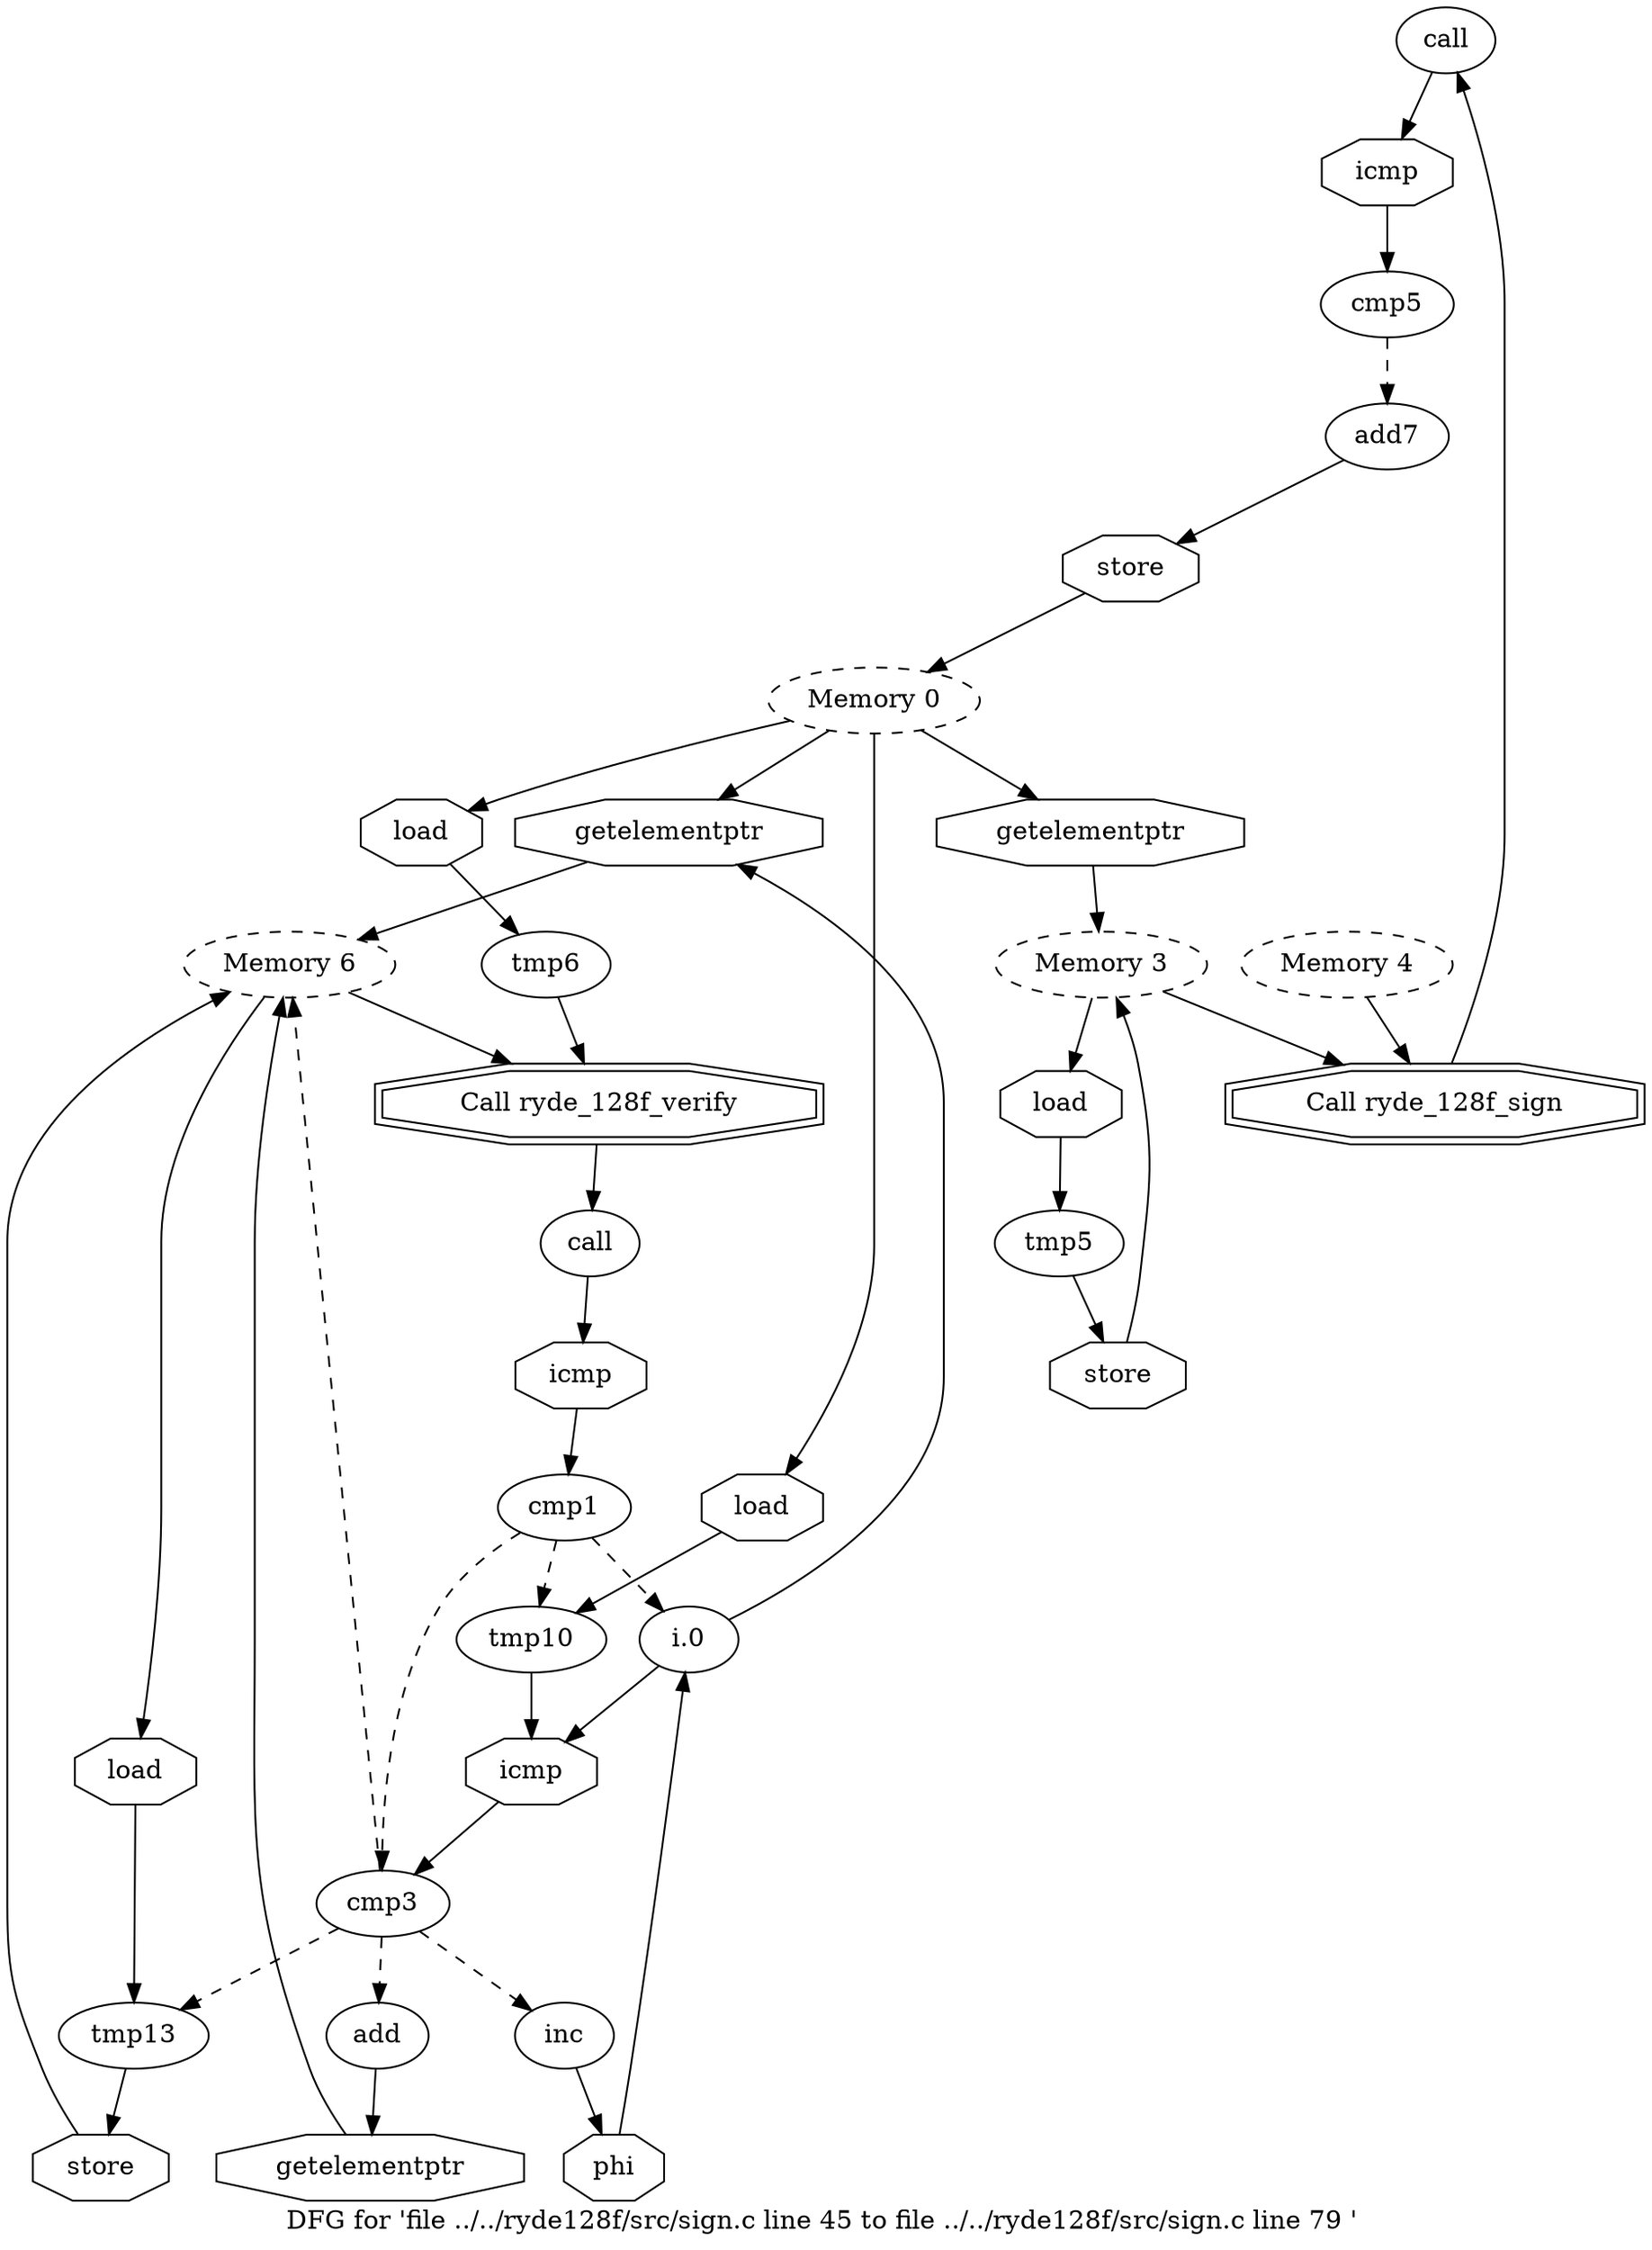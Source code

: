digraph "DFG for 'file ../../ryde128f/src/sign.c line 45 to file ../../ryde128f/src/sign.c line 79 '  "{
label="DFG for 'file ../../ryde128f/src/sign.c line 45 to file ../../ryde128f/src/sign.c line 79 ' ";
node_257[shape=ellipse,style=solid,label="call"]
node_261[shape=octagon,style=solid,label="icmp"]
"node_257"->"node_261"
node_256[shape=octagon,style=solid,label="store"]
node_251[shape=ellipse,style=dashed,label="Memory 3"]
"node_256"->"node_251"
node_255[shape=octagon,style=solid,label="load"]
node_254[shape=ellipse,style=solid,label="tmp5"]
"node_255"->"node_254"
"node_254"->"node_256"
node_253[shape=ellipse,style=dashed,label="Memory 0"]
node_252[shape=octagon,style=solid,label="getelementptr"]
"node_253"->"node_252"
node_282[shape=octagon,style=solid,label="getelementptr"]
"node_253"->"node_282"
node_266[shape=octagon,style=solid,label="load"]
"node_253"->"node_266"
node_275[shape=octagon,style=solid,label="load"]
"node_253"->"node_275"
"node_252"->"node_251"
"node_251"->"node_255"
node_258[shape=doubleoctagon,style=solid,label="Call ryde_128f_sign"]
"node_251"->"node_258"
node_278[shape=ellipse,style=solid,label="add"]
node_279[shape=octagon,style=solid,label="getelementptr"]
"node_278"->"node_279"
node_264[shape=ellipse,style=dashed,label="Memory 6"]
"node_279"->"node_264"
node_280[shape=ellipse,style=solid,label="tmp13"]
node_283[shape=octagon,style=solid,label="store"]
"node_280"->"node_283"
node_281[shape=octagon,style=solid,label="load"]
"node_281"->"node_280"
node_260[shape=ellipse,style=solid,label="cmp5"]
node_262[shape=ellipse,style=solid,label="add7"]
"node_260"->"node_262" [style=dashed]
"node_282"->"node_264"
"node_283"->"node_264"
node_270[shape=octagon,style=solid,label="icmp"]
node_269[shape=ellipse,style=solid,label="cmp1"]
"node_270"->"node_269"
node_271[shape=ellipse,style=solid,label="i.0"]
"node_271"->"node_282"
node_277[shape=octagon,style=solid,label="icmp"]
"node_271"->"node_277"
node_272[shape=octagon,style=solid,label="phi"]
"node_272"->"node_271"
node_273[shape=ellipse,style=solid,label="inc"]
"node_273"->"node_272"
node_265[shape=ellipse,style=solid,label="tmp6"]
node_268[shape=doubleoctagon,style=solid,label="Call ryde_128f_verify"]
"node_265"->"node_268"
"node_266"->"node_265"
node_263[shape=octagon,style=solid,label="store"]
"node_263"->"node_253"
"node_264"->"node_281"
"node_264"->"node_268"
node_267[shape=ellipse,style=solid,label="call"]
"node_267"->"node_270"
"node_268"->"node_267"
"node_269"->"node_271" [style=dashed]
node_274[shape=ellipse,style=solid,label="tmp10"]
"node_269"->"node_274" [style=dashed]
node_276[shape=ellipse,style=solid,label="cmp3"]
"node_269"->"node_276" [style=dashed]
"node_258"->"node_257"
node_259[shape=ellipse,style=dashed,label="Memory 4"]
"node_259"->"node_258"
"node_274"->"node_277"
"node_275"->"node_274"
"node_276"->"node_278" [style=dashed]
"node_276"->"node_280" [style=dashed]
"node_276"->"node_273" [style=dashed]
"node_276"->"node_264" [style=dashed]
"node_277"->"node_276"
"node_261"->"node_260"
"node_262"->"node_263"
}

